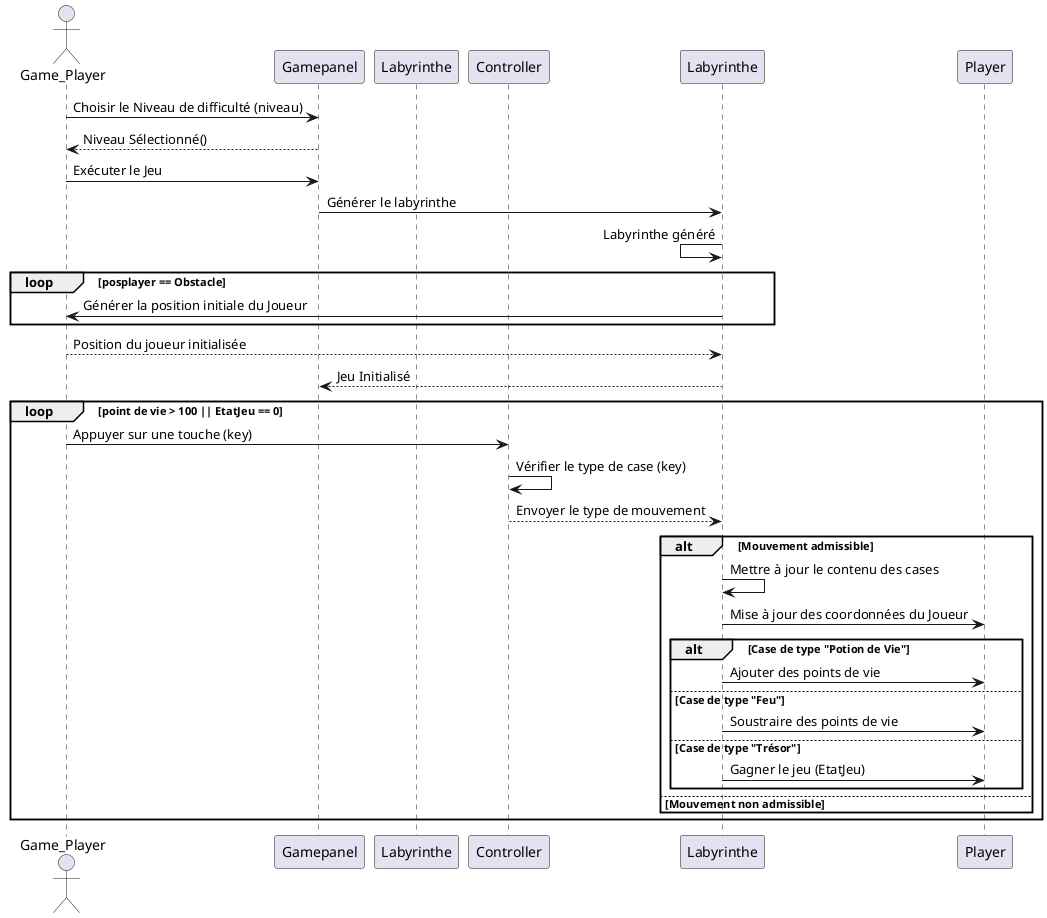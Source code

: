 @startuml
actor Game_Player as Gamer
participant Gamepanel as Game_Panel
participant Labyrinthe as Labyrinth
participant Controller as Controller

Gamer -> Game_Panel: Choisir le Niveau de difficulté (niveau)
Game_Panel --> Gamer: Niveau Sélectionné()
Gamer -> Game_Panel: Exécuter le Jeu
Game_Panel -> Labyrinthe: Générer le labyrinthe
Labyrinthe <- Labyrinthe: Labyrinthe généré

loop posplayer == Obstacle
    Labyrinthe -> Gamer: Générer la position initiale du Joueur
end

Gamer --> Labyrinthe: Position du joueur initialisée
Labyrinthe --> Game_Panel: Jeu Initialisé

loop point de vie > 100 || EtatJeu == 0
    Gamer -> Controller: Appuyer sur une touche (key)
    Controller -> Controller: Vérifier le type de case (key)
    Controller --> Labyrinthe: Envoyer le type de mouvement

    alt Mouvement admissible
        Labyrinthe -> Labyrinthe: Mettre à jour le contenu des cases
        Labyrinthe -> Player : Mise à jour des coordonnées du Joueur
        alt Case de type "Potion de Vie"
            Labyrinthe -> Player: Ajouter des points de vie
        else Case de type "Feu"
            Labyrinthe -> Player: Soustraire des points de vie
        else Case de type "Trésor"
            Labyrinthe -> Player: Gagner le jeu (EtatJeu)
        end
    else Mouvement non admissible
    end
end

@enduml
